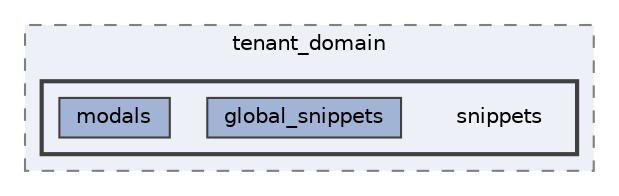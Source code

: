 digraph "resources/views/backend/site_super_admin/tenant_domain/snippets"
{
 // LATEX_PDF_SIZE
  bgcolor="transparent";
  edge [fontname=Helvetica,fontsize=10,labelfontname=Helvetica,labelfontsize=10];
  node [fontname=Helvetica,fontsize=10,shape=box,height=0.2,width=0.4];
  compound=true
  subgraph clusterdir_5975ae8f8da94179778981b03fa6a768 {
    graph [ bgcolor="#edf0f7", pencolor="grey50", label="tenant_domain", fontname=Helvetica,fontsize=10 style="filled,dashed", URL="dir_5975ae8f8da94179778981b03fa6a768.html",tooltip=""]
  subgraph clusterdir_1ccb85c69ac0a86d8c3ba661be5c2a22 {
    graph [ bgcolor="#edf0f7", pencolor="grey25", label="", fontname=Helvetica,fontsize=10 style="filled,bold", URL="dir_1ccb85c69ac0a86d8c3ba661be5c2a22.html",tooltip=""]
    dir_1ccb85c69ac0a86d8c3ba661be5c2a22 [shape=plaintext, label="snippets"];
  dir_b8eb3e4542eec326b3f84ce0dae4d819 [label="global_snippets", fillcolor="#a2b4d6", color="grey25", style="filled", URL="dir_b8eb3e4542eec326b3f84ce0dae4d819.html",tooltip=""];
  dir_778c06f68c279573a3f9f33fdcb0cc33 [label="modals", fillcolor="#a2b4d6", color="grey25", style="filled", URL="dir_778c06f68c279573a3f9f33fdcb0cc33.html",tooltip=""];
  }
  }
}
